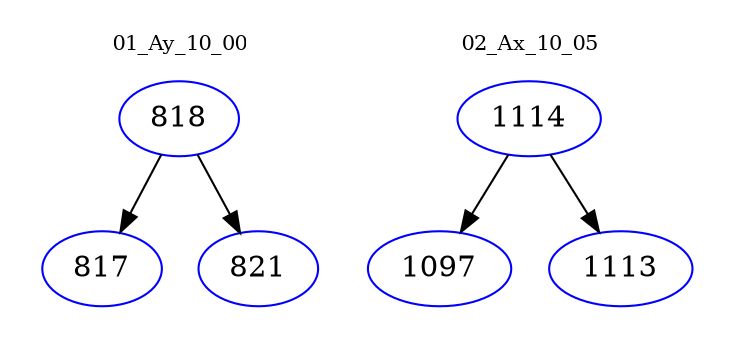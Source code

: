 digraph{
subgraph cluster_0 {
color = white
label = "01_Ay_10_00";
fontsize=10;
T0_818 [label="818", color="blue"]
T0_818 -> T0_817 [color="black"]
T0_817 [label="817", color="blue"]
T0_818 -> T0_821 [color="black"]
T0_821 [label="821", color="blue"]
}
subgraph cluster_1 {
color = white
label = "02_Ax_10_05";
fontsize=10;
T1_1114 [label="1114", color="blue"]
T1_1114 -> T1_1097 [color="black"]
T1_1097 [label="1097", color="blue"]
T1_1114 -> T1_1113 [color="black"]
T1_1113 [label="1113", color="blue"]
}
}
